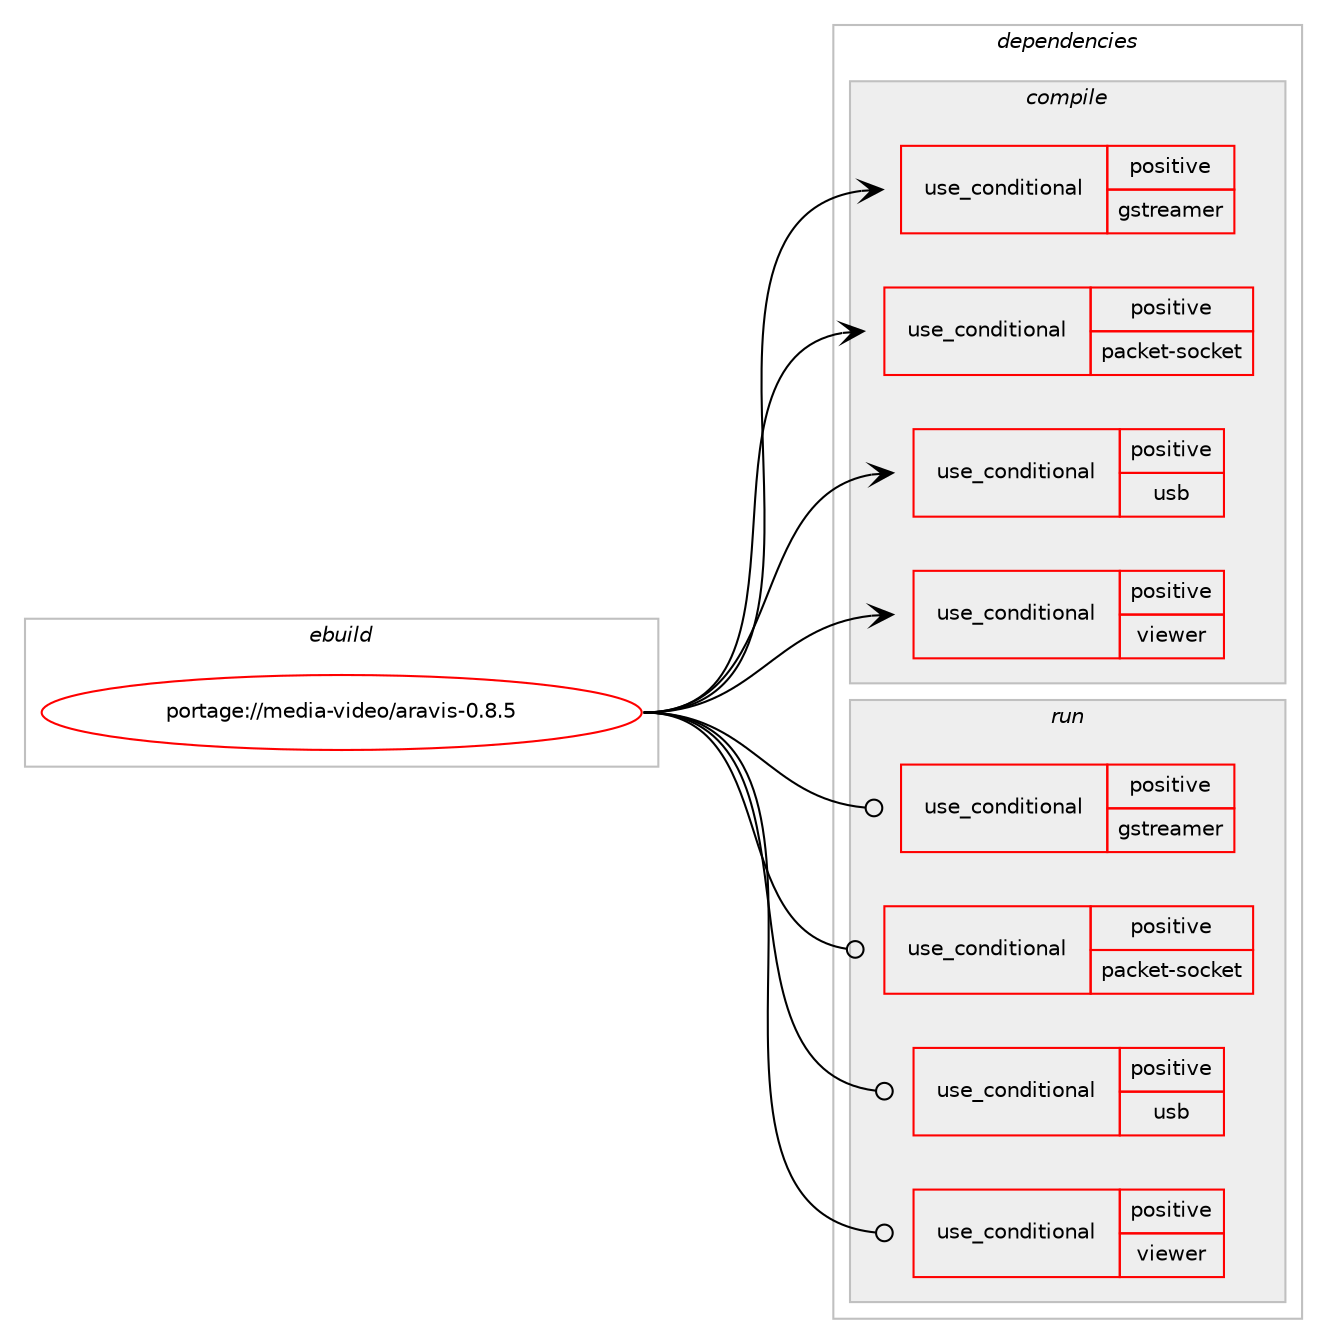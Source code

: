digraph prolog {

# *************
# Graph options
# *************

newrank=true;
concentrate=true;
compound=true;
graph [rankdir=LR,fontname=Helvetica,fontsize=10,ranksep=1.5];#, ranksep=2.5, nodesep=0.2];
edge  [arrowhead=vee];
node  [fontname=Helvetica,fontsize=10];

# **********
# The ebuild
# **********

subgraph cluster_leftcol {
color=gray;
rank=same;
label=<<i>ebuild</i>>;
id [label="portage://media-video/aravis-0.8.5", color=red, width=4, href="../media-video/aravis-0.8.5.svg"];
}

# ****************
# The dependencies
# ****************

subgraph cluster_midcol {
color=gray;
label=<<i>dependencies</i>>;
subgraph cluster_compile {
fillcolor="#eeeeee";
style=filled;
label=<<i>compile</i>>;
subgraph cond80817 {
dependency167302 [label=<<TABLE BORDER="0" CELLBORDER="1" CELLSPACING="0" CELLPADDING="4"><TR><TD ROWSPAN="3" CELLPADDING="10">use_conditional</TD></TR><TR><TD>positive</TD></TR><TR><TD>gstreamer</TD></TR></TABLE>>, shape=none, color=red];
# *** BEGIN UNKNOWN DEPENDENCY TYPE (TODO) ***
# dependency167302 -> package_dependency(portage://media-video/aravis-0.8.5,install,no,media-libs,gstreamer,none,[,,],[slot(1.0)],[])
# *** END UNKNOWN DEPENDENCY TYPE (TODO) ***

# *** BEGIN UNKNOWN DEPENDENCY TYPE (TODO) ***
# dependency167302 -> package_dependency(portage://media-video/aravis-0.8.5,install,no,media-libs,gst-plugins-base,none,[,,],[slot(1.0)],[])
# *** END UNKNOWN DEPENDENCY TYPE (TODO) ***

}
id:e -> dependency167302:w [weight=20,style="solid",arrowhead="vee"];
subgraph cond80818 {
dependency167303 [label=<<TABLE BORDER="0" CELLBORDER="1" CELLSPACING="0" CELLPADDING="4"><TR><TD ROWSPAN="3" CELLPADDING="10">use_conditional</TD></TR><TR><TD>positive</TD></TR><TR><TD>packet-socket</TD></TR></TABLE>>, shape=none, color=red];
# *** BEGIN UNKNOWN DEPENDENCY TYPE (TODO) ***
# dependency167303 -> package_dependency(portage://media-video/aravis-0.8.5,install,no,sys-process,audit,none,[,,],[],[])
# *** END UNKNOWN DEPENDENCY TYPE (TODO) ***

}
id:e -> dependency167303:w [weight=20,style="solid",arrowhead="vee"];
subgraph cond80819 {
dependency167304 [label=<<TABLE BORDER="0" CELLBORDER="1" CELLSPACING="0" CELLPADDING="4"><TR><TD ROWSPAN="3" CELLPADDING="10">use_conditional</TD></TR><TR><TD>positive</TD></TR><TR><TD>usb</TD></TR></TABLE>>, shape=none, color=red];
# *** BEGIN UNKNOWN DEPENDENCY TYPE (TODO) ***
# dependency167304 -> package_dependency(portage://media-video/aravis-0.8.5,install,no,virtual,libusb,none,[,,],[slot(1)],[])
# *** END UNKNOWN DEPENDENCY TYPE (TODO) ***

}
id:e -> dependency167304:w [weight=20,style="solid",arrowhead="vee"];
subgraph cond80820 {
dependency167305 [label=<<TABLE BORDER="0" CELLBORDER="1" CELLSPACING="0" CELLPADDING="4"><TR><TD ROWSPAN="3" CELLPADDING="10">use_conditional</TD></TR><TR><TD>positive</TD></TR><TR><TD>viewer</TD></TR></TABLE>>, shape=none, color=red];
# *** BEGIN UNKNOWN DEPENDENCY TYPE (TODO) ***
# dependency167305 -> package_dependency(portage://media-video/aravis-0.8.5,install,no,media-libs,gstreamer,none,[,,],[slot(1.0)],[])
# *** END UNKNOWN DEPENDENCY TYPE (TODO) ***

# *** BEGIN UNKNOWN DEPENDENCY TYPE (TODO) ***
# dependency167305 -> package_dependency(portage://media-video/aravis-0.8.5,install,no,media-libs,gst-plugins-base,none,[,,],[slot(1.0)],[])
# *** END UNKNOWN DEPENDENCY TYPE (TODO) ***

# *** BEGIN UNKNOWN DEPENDENCY TYPE (TODO) ***
# dependency167305 -> package_dependency(portage://media-video/aravis-0.8.5,install,no,x11-libs,gtk+,none,[,,],[slot(3)],[])
# *** END UNKNOWN DEPENDENCY TYPE (TODO) ***

# *** BEGIN UNKNOWN DEPENDENCY TYPE (TODO) ***
# dependency167305 -> package_dependency(portage://media-video/aravis-0.8.5,install,no,x11-libs,libnotify,none,[,,],[],[])
# *** END UNKNOWN DEPENDENCY TYPE (TODO) ***

}
id:e -> dependency167305:w [weight=20,style="solid",arrowhead="vee"];
# *** BEGIN UNKNOWN DEPENDENCY TYPE (TODO) ***
# id -> package_dependency(portage://media-video/aravis-0.8.5,install,no,dev-libs,glib,none,[,,],[slot(2)],[use(optenable(gtk-doc),none)])
# *** END UNKNOWN DEPENDENCY TYPE (TODO) ***

# *** BEGIN UNKNOWN DEPENDENCY TYPE (TODO) ***
# id -> package_dependency(portage://media-video/aravis-0.8.5,install,no,dev-libs,libxml2,none,[,,],[slot(2)],[])
# *** END UNKNOWN DEPENDENCY TYPE (TODO) ***

# *** BEGIN UNKNOWN DEPENDENCY TYPE (TODO) ***
# id -> package_dependency(portage://media-video/aravis-0.8.5,install,no,dev-util,desktop-file-utils,none,[,,],[],[])
# *** END UNKNOWN DEPENDENCY TYPE (TODO) ***

# *** BEGIN UNKNOWN DEPENDENCY TYPE (TODO) ***
# id -> package_dependency(portage://media-video/aravis-0.8.5,install,no,sys-libs,zlib,none,[,,],[],[])
# *** END UNKNOWN DEPENDENCY TYPE (TODO) ***

# *** BEGIN UNKNOWN DEPENDENCY TYPE (TODO) ***
# id -> package_dependency(portage://media-video/aravis-0.8.5,install,no,x11-misc,shared-mime-info,none,[,,],[],[])
# *** END UNKNOWN DEPENDENCY TYPE (TODO) ***

}
subgraph cluster_compileandrun {
fillcolor="#eeeeee";
style=filled;
label=<<i>compile and run</i>>;
}
subgraph cluster_run {
fillcolor="#eeeeee";
style=filled;
label=<<i>run</i>>;
subgraph cond80821 {
dependency167306 [label=<<TABLE BORDER="0" CELLBORDER="1" CELLSPACING="0" CELLPADDING="4"><TR><TD ROWSPAN="3" CELLPADDING="10">use_conditional</TD></TR><TR><TD>positive</TD></TR><TR><TD>gstreamer</TD></TR></TABLE>>, shape=none, color=red];
# *** BEGIN UNKNOWN DEPENDENCY TYPE (TODO) ***
# dependency167306 -> package_dependency(portage://media-video/aravis-0.8.5,run,no,media-libs,gstreamer,none,[,,],[slot(1.0)],[])
# *** END UNKNOWN DEPENDENCY TYPE (TODO) ***

# *** BEGIN UNKNOWN DEPENDENCY TYPE (TODO) ***
# dependency167306 -> package_dependency(portage://media-video/aravis-0.8.5,run,no,media-libs,gst-plugins-base,none,[,,],[slot(1.0)],[])
# *** END UNKNOWN DEPENDENCY TYPE (TODO) ***

}
id:e -> dependency167306:w [weight=20,style="solid",arrowhead="odot"];
subgraph cond80822 {
dependency167307 [label=<<TABLE BORDER="0" CELLBORDER="1" CELLSPACING="0" CELLPADDING="4"><TR><TD ROWSPAN="3" CELLPADDING="10">use_conditional</TD></TR><TR><TD>positive</TD></TR><TR><TD>packet-socket</TD></TR></TABLE>>, shape=none, color=red];
# *** BEGIN UNKNOWN DEPENDENCY TYPE (TODO) ***
# dependency167307 -> package_dependency(portage://media-video/aravis-0.8.5,run,no,sys-process,audit,none,[,,],[],[])
# *** END UNKNOWN DEPENDENCY TYPE (TODO) ***

}
id:e -> dependency167307:w [weight=20,style="solid",arrowhead="odot"];
subgraph cond80823 {
dependency167308 [label=<<TABLE BORDER="0" CELLBORDER="1" CELLSPACING="0" CELLPADDING="4"><TR><TD ROWSPAN="3" CELLPADDING="10">use_conditional</TD></TR><TR><TD>positive</TD></TR><TR><TD>usb</TD></TR></TABLE>>, shape=none, color=red];
# *** BEGIN UNKNOWN DEPENDENCY TYPE (TODO) ***
# dependency167308 -> package_dependency(portage://media-video/aravis-0.8.5,run,no,virtual,libusb,none,[,,],[slot(1)],[])
# *** END UNKNOWN DEPENDENCY TYPE (TODO) ***

}
id:e -> dependency167308:w [weight=20,style="solid",arrowhead="odot"];
subgraph cond80824 {
dependency167309 [label=<<TABLE BORDER="0" CELLBORDER="1" CELLSPACING="0" CELLPADDING="4"><TR><TD ROWSPAN="3" CELLPADDING="10">use_conditional</TD></TR><TR><TD>positive</TD></TR><TR><TD>viewer</TD></TR></TABLE>>, shape=none, color=red];
# *** BEGIN UNKNOWN DEPENDENCY TYPE (TODO) ***
# dependency167309 -> package_dependency(portage://media-video/aravis-0.8.5,run,no,media-libs,gstreamer,none,[,,],[slot(1.0)],[])
# *** END UNKNOWN DEPENDENCY TYPE (TODO) ***

# *** BEGIN UNKNOWN DEPENDENCY TYPE (TODO) ***
# dependency167309 -> package_dependency(portage://media-video/aravis-0.8.5,run,no,media-libs,gst-plugins-base,none,[,,],[slot(1.0)],[])
# *** END UNKNOWN DEPENDENCY TYPE (TODO) ***

# *** BEGIN UNKNOWN DEPENDENCY TYPE (TODO) ***
# dependency167309 -> package_dependency(portage://media-video/aravis-0.8.5,run,no,x11-libs,gtk+,none,[,,],[slot(3)],[])
# *** END UNKNOWN DEPENDENCY TYPE (TODO) ***

# *** BEGIN UNKNOWN DEPENDENCY TYPE (TODO) ***
# dependency167309 -> package_dependency(portage://media-video/aravis-0.8.5,run,no,x11-libs,libnotify,none,[,,],[],[])
# *** END UNKNOWN DEPENDENCY TYPE (TODO) ***

}
id:e -> dependency167309:w [weight=20,style="solid",arrowhead="odot"];
# *** BEGIN UNKNOWN DEPENDENCY TYPE (TODO) ***
# id -> package_dependency(portage://media-video/aravis-0.8.5,run,no,dev-libs,glib,none,[,,],[slot(2)],[use(optenable(gtk-doc),none)])
# *** END UNKNOWN DEPENDENCY TYPE (TODO) ***

# *** BEGIN UNKNOWN DEPENDENCY TYPE (TODO) ***
# id -> package_dependency(portage://media-video/aravis-0.8.5,run,no,dev-libs,libxml2,none,[,,],[slot(2)],[])
# *** END UNKNOWN DEPENDENCY TYPE (TODO) ***

# *** BEGIN UNKNOWN DEPENDENCY TYPE (TODO) ***
# id -> package_dependency(portage://media-video/aravis-0.8.5,run,no,sys-libs,zlib,none,[,,],[],[])
# *** END UNKNOWN DEPENDENCY TYPE (TODO) ***

}
}

# **************
# The candidates
# **************

subgraph cluster_choices {
rank=same;
color=gray;
label=<<i>candidates</i>>;

}

}
